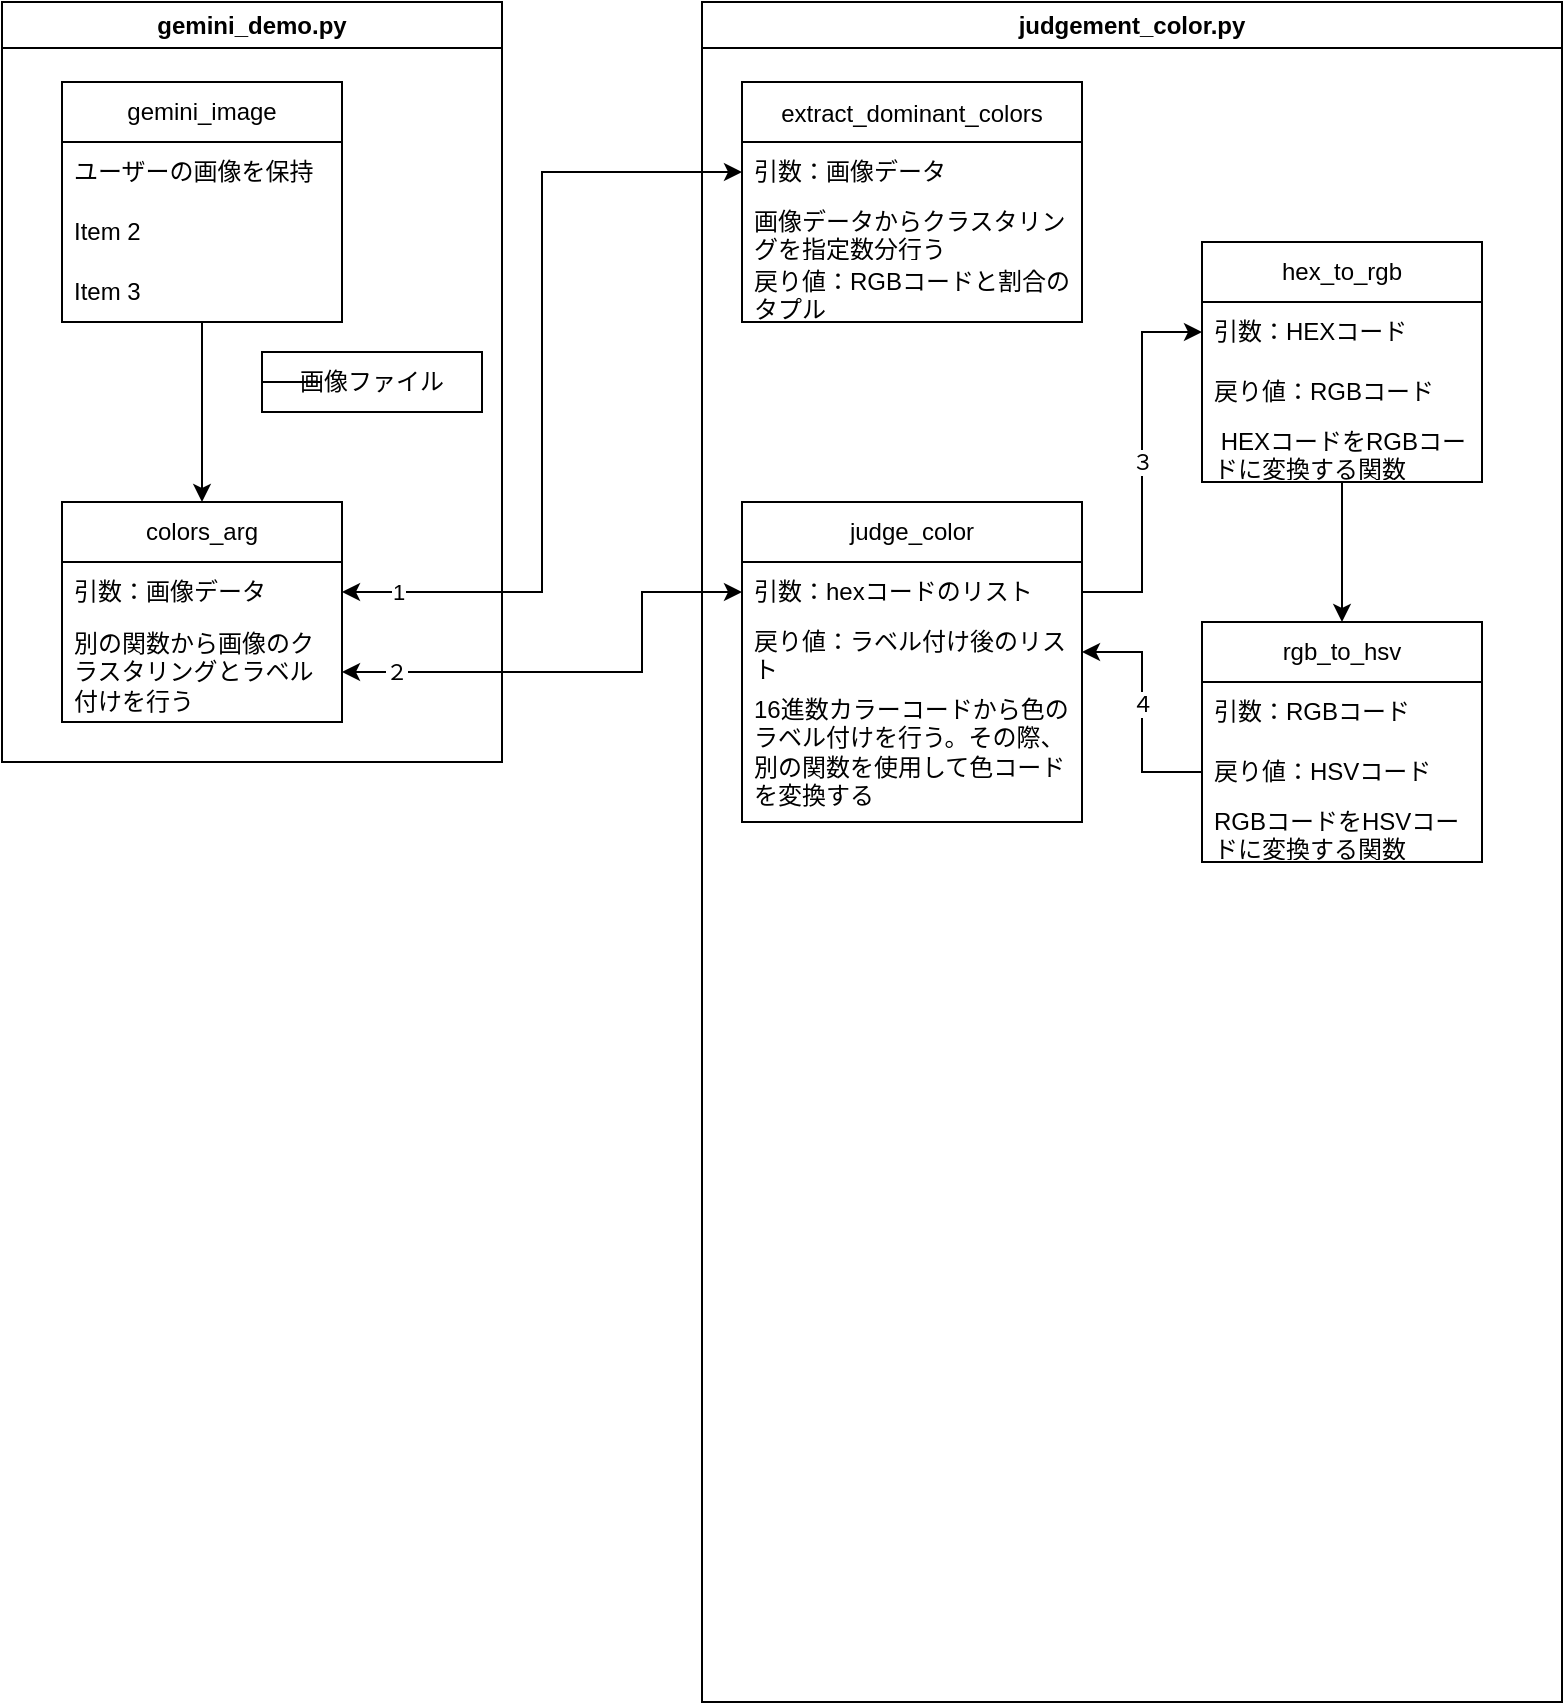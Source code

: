 <mxfile version="24.8.8">
  <diagram name="ページ1" id="Y-_UlZO6UUmabmpELJcl">
    <mxGraphModel dx="1113" dy="705" grid="1" gridSize="10" guides="1" tooltips="1" connect="1" arrows="1" fold="1" page="1" pageScale="1" pageWidth="827" pageHeight="1169" math="0" shadow="0">
      <root>
        <mxCell id="0" />
        <mxCell id="1" parent="0" />
        <mxCell id="2gydnytjF1V9bYnHniLV-10" value="gemini_demo.py" style="swimlane;whiteSpace=wrap;html=1;" vertex="1" parent="1">
          <mxGeometry x="20" y="60" width="250" height="380" as="geometry" />
        </mxCell>
        <mxCell id="2gydnytjF1V9bYnHniLV-16" style="edgeStyle=orthogonalEdgeStyle;rounded=0;orthogonalLoop=1;jettySize=auto;html=1;entryX=0.5;entryY=0;entryDx=0;entryDy=0;" edge="1" parent="2gydnytjF1V9bYnHniLV-10" source="2gydnytjF1V9bYnHniLV-6" target="2gydnytjF1V9bYnHniLV-12">
          <mxGeometry relative="1" as="geometry" />
        </mxCell>
        <mxCell id="2gydnytjF1V9bYnHniLV-6" value="gemini_image" style="swimlane;fontStyle=0;childLayout=stackLayout;horizontal=1;startSize=30;horizontalStack=0;resizeParent=1;resizeParentMax=0;resizeLast=0;collapsible=1;marginBottom=0;whiteSpace=wrap;html=1;" vertex="1" parent="2gydnytjF1V9bYnHniLV-10">
          <mxGeometry x="30" y="40" width="140" height="120" as="geometry" />
        </mxCell>
        <mxCell id="2gydnytjF1V9bYnHniLV-7" value="ユーザーの画像を保持" style="text;strokeColor=none;fillColor=none;align=left;verticalAlign=middle;spacingLeft=4;spacingRight=4;overflow=hidden;points=[[0,0.5],[1,0.5]];portConstraint=eastwest;rotatable=0;whiteSpace=wrap;html=1;" vertex="1" parent="2gydnytjF1V9bYnHniLV-6">
          <mxGeometry y="30" width="140" height="30" as="geometry" />
        </mxCell>
        <mxCell id="2gydnytjF1V9bYnHniLV-8" value="Item 2" style="text;strokeColor=none;fillColor=none;align=left;verticalAlign=middle;spacingLeft=4;spacingRight=4;overflow=hidden;points=[[0,0.5],[1,0.5]];portConstraint=eastwest;rotatable=0;whiteSpace=wrap;html=1;" vertex="1" parent="2gydnytjF1V9bYnHniLV-6">
          <mxGeometry y="60" width="140" height="30" as="geometry" />
        </mxCell>
        <mxCell id="2gydnytjF1V9bYnHniLV-9" value="Item 3" style="text;strokeColor=none;fillColor=none;align=left;verticalAlign=middle;spacingLeft=4;spacingRight=4;overflow=hidden;points=[[0,0.5],[1,0.5]];portConstraint=eastwest;rotatable=0;whiteSpace=wrap;html=1;" vertex="1" parent="2gydnytjF1V9bYnHniLV-6">
          <mxGeometry y="90" width="140" height="30" as="geometry" />
        </mxCell>
        <mxCell id="2gydnytjF1V9bYnHniLV-12" value="colors_arg" style="swimlane;fontStyle=0;childLayout=stackLayout;horizontal=1;startSize=30;horizontalStack=0;resizeParent=1;resizeParentMax=0;resizeLast=0;collapsible=1;marginBottom=0;whiteSpace=wrap;html=1;" vertex="1" parent="2gydnytjF1V9bYnHniLV-10">
          <mxGeometry x="30" y="250" width="140" height="110" as="geometry" />
        </mxCell>
        <mxCell id="2gydnytjF1V9bYnHniLV-13" value="引数：画像データ" style="text;strokeColor=none;fillColor=none;align=left;verticalAlign=middle;spacingLeft=4;spacingRight=4;overflow=hidden;points=[[0,0.5],[1,0.5]];portConstraint=eastwest;rotatable=0;whiteSpace=wrap;html=1;" vertex="1" parent="2gydnytjF1V9bYnHniLV-12">
          <mxGeometry y="30" width="140" height="30" as="geometry" />
        </mxCell>
        <mxCell id="2gydnytjF1V9bYnHniLV-14" value="別の関数から画像のクラスタリングとラベル付けを行う" style="text;strokeColor=none;fillColor=none;align=left;verticalAlign=middle;spacingLeft=4;spacingRight=4;overflow=hidden;points=[[0,0.5],[1,0.5]];portConstraint=eastwest;rotatable=0;whiteSpace=wrap;html=1;" vertex="1" parent="2gydnytjF1V9bYnHniLV-12">
          <mxGeometry y="60" width="140" height="50" as="geometry" />
        </mxCell>
        <mxCell id="2gydnytjF1V9bYnHniLV-18" value="画像ファイル" style="rounded=0;whiteSpace=wrap;html=1;" vertex="1" parent="2gydnytjF1V9bYnHniLV-10">
          <mxGeometry x="130" y="175" width="110" height="30" as="geometry" />
        </mxCell>
        <mxCell id="2gydnytjF1V9bYnHniLV-17" value="" style="endArrow=none;html=1;rounded=0;" edge="1" parent="1" target="2gydnytjF1V9bYnHniLV-18">
          <mxGeometry width="50" height="50" relative="1" as="geometry">
            <mxPoint x="180" y="250" as="sourcePoint" />
            <mxPoint x="200" y="250" as="targetPoint" />
          </mxGeometry>
        </mxCell>
        <mxCell id="2gydnytjF1V9bYnHniLV-19" value="judgement_color.py" style="swimlane;whiteSpace=wrap;html=1;" vertex="1" parent="1">
          <mxGeometry x="370" y="60" width="430" height="850" as="geometry" />
        </mxCell>
        <mxCell id="2gydnytjF1V9bYnHniLV-20" value="&lt;div style=&quot;line-height: 18px;&quot;&gt;extract_dominant_colors&lt;/div&gt;" style="swimlane;fontStyle=0;childLayout=stackLayout;horizontal=1;startSize=30;horizontalStack=0;resizeParent=1;resizeParentMax=0;resizeLast=0;collapsible=1;marginBottom=0;whiteSpace=wrap;html=1;" vertex="1" parent="2gydnytjF1V9bYnHniLV-19">
          <mxGeometry x="20" y="40" width="170" height="120" as="geometry" />
        </mxCell>
        <mxCell id="2gydnytjF1V9bYnHniLV-21" value="引数：画像データ" style="text;strokeColor=none;fillColor=none;align=left;verticalAlign=middle;spacingLeft=4;spacingRight=4;overflow=hidden;points=[[0,0.5],[1,0.5]];portConstraint=eastwest;rotatable=0;whiteSpace=wrap;html=1;" vertex="1" parent="2gydnytjF1V9bYnHniLV-20">
          <mxGeometry y="30" width="170" height="30" as="geometry" />
        </mxCell>
        <mxCell id="2gydnytjF1V9bYnHniLV-22" value="画像データからクラスタリングを指定数分行う" style="text;strokeColor=none;fillColor=none;align=left;verticalAlign=middle;spacingLeft=4;spacingRight=4;overflow=hidden;points=[[0,0.5],[1,0.5]];portConstraint=eastwest;rotatable=0;whiteSpace=wrap;html=1;" vertex="1" parent="2gydnytjF1V9bYnHniLV-20">
          <mxGeometry y="60" width="170" height="30" as="geometry" />
        </mxCell>
        <mxCell id="2gydnytjF1V9bYnHniLV-23" value="戻り値：RGBコードと割合のタプル" style="text;strokeColor=none;fillColor=none;align=left;verticalAlign=middle;spacingLeft=4;spacingRight=4;overflow=hidden;points=[[0,0.5],[1,0.5]];portConstraint=eastwest;rotatable=0;whiteSpace=wrap;html=1;" vertex="1" parent="2gydnytjF1V9bYnHniLV-20">
          <mxGeometry y="90" width="170" height="30" as="geometry" />
        </mxCell>
        <mxCell id="2gydnytjF1V9bYnHniLV-28" value="judge_color" style="swimlane;fontStyle=0;childLayout=stackLayout;horizontal=1;startSize=30;horizontalStack=0;resizeParent=1;resizeParentMax=0;resizeLast=0;collapsible=1;marginBottom=0;whiteSpace=wrap;html=1;" vertex="1" parent="2gydnytjF1V9bYnHniLV-19">
          <mxGeometry x="20" y="250" width="170" height="160" as="geometry" />
        </mxCell>
        <mxCell id="2gydnytjF1V9bYnHniLV-29" value="引数：hexコードのリスト" style="text;strokeColor=none;fillColor=none;align=left;verticalAlign=middle;spacingLeft=4;spacingRight=4;overflow=hidden;points=[[0,0.5],[1,0.5]];portConstraint=eastwest;rotatable=0;whiteSpace=wrap;html=1;" vertex="1" parent="2gydnytjF1V9bYnHniLV-28">
          <mxGeometry y="30" width="170" height="30" as="geometry" />
        </mxCell>
        <mxCell id="2gydnytjF1V9bYnHniLV-30" value="戻り値：ラベル付け後のリスト" style="text;strokeColor=none;fillColor=none;align=left;verticalAlign=middle;spacingLeft=4;spacingRight=4;overflow=hidden;points=[[0,0.5],[1,0.5]];portConstraint=eastwest;rotatable=0;whiteSpace=wrap;html=1;" vertex="1" parent="2gydnytjF1V9bYnHniLV-28">
          <mxGeometry y="60" width="170" height="30" as="geometry" />
        </mxCell>
        <mxCell id="2gydnytjF1V9bYnHniLV-31" value="16進数カラーコードから色のラベル付けを行う。その際、別の関数を使用して色コードを変換する" style="text;strokeColor=none;fillColor=none;align=left;verticalAlign=middle;spacingLeft=4;spacingRight=4;overflow=hidden;points=[[0,0.5],[1,0.5]];portConstraint=eastwest;rotatable=0;whiteSpace=wrap;html=1;" vertex="1" parent="2gydnytjF1V9bYnHniLV-28">
          <mxGeometry y="90" width="170" height="70" as="geometry" />
        </mxCell>
        <mxCell id="2gydnytjF1V9bYnHniLV-45" style="edgeStyle=orthogonalEdgeStyle;rounded=0;orthogonalLoop=1;jettySize=auto;html=1;entryX=0.5;entryY=0;entryDx=0;entryDy=0;" edge="1" parent="2gydnytjF1V9bYnHniLV-19" source="2gydnytjF1V9bYnHniLV-36" target="2gydnytjF1V9bYnHniLV-40">
          <mxGeometry relative="1" as="geometry" />
        </mxCell>
        <mxCell id="2gydnytjF1V9bYnHniLV-36" value="hex_to_rgb" style="swimlane;fontStyle=0;childLayout=stackLayout;horizontal=1;startSize=30;horizontalStack=0;resizeParent=1;resizeParentMax=0;resizeLast=0;collapsible=1;marginBottom=0;whiteSpace=wrap;html=1;" vertex="1" parent="2gydnytjF1V9bYnHniLV-19">
          <mxGeometry x="250" y="120" width="140" height="120" as="geometry" />
        </mxCell>
        <mxCell id="2gydnytjF1V9bYnHniLV-37" value="引数：HEXコード" style="text;strokeColor=none;fillColor=none;align=left;verticalAlign=middle;spacingLeft=4;spacingRight=4;overflow=hidden;points=[[0,0.5],[1,0.5]];portConstraint=eastwest;rotatable=0;whiteSpace=wrap;html=1;" vertex="1" parent="2gydnytjF1V9bYnHniLV-36">
          <mxGeometry y="30" width="140" height="30" as="geometry" />
        </mxCell>
        <mxCell id="2gydnytjF1V9bYnHniLV-38" value="戻り値：RGBコード" style="text;strokeColor=none;fillColor=none;align=left;verticalAlign=middle;spacingLeft=4;spacingRight=4;overflow=hidden;points=[[0,0.5],[1,0.5]];portConstraint=eastwest;rotatable=0;whiteSpace=wrap;html=1;" vertex="1" parent="2gydnytjF1V9bYnHniLV-36">
          <mxGeometry y="60" width="140" height="30" as="geometry" />
        </mxCell>
        <mxCell id="2gydnytjF1V9bYnHniLV-39" value="&amp;nbsp;HEXコードをRGBコードに変換する関数" style="text;strokeColor=none;fillColor=none;align=left;verticalAlign=middle;spacingLeft=4;spacingRight=4;overflow=hidden;points=[[0,0.5],[1,0.5]];portConstraint=eastwest;rotatable=0;whiteSpace=wrap;html=1;" vertex="1" parent="2gydnytjF1V9bYnHniLV-36">
          <mxGeometry y="90" width="140" height="30" as="geometry" />
        </mxCell>
        <mxCell id="2gydnytjF1V9bYnHniLV-40" value="rgb_to_hsv" style="swimlane;fontStyle=0;childLayout=stackLayout;horizontal=1;startSize=30;horizontalStack=0;resizeParent=1;resizeParentMax=0;resizeLast=0;collapsible=1;marginBottom=0;whiteSpace=wrap;html=1;" vertex="1" parent="2gydnytjF1V9bYnHniLV-19">
          <mxGeometry x="250" y="310" width="140" height="120" as="geometry" />
        </mxCell>
        <mxCell id="2gydnytjF1V9bYnHniLV-41" value="引数：RGBコード" style="text;strokeColor=none;fillColor=none;align=left;verticalAlign=middle;spacingLeft=4;spacingRight=4;overflow=hidden;points=[[0,0.5],[1,0.5]];portConstraint=eastwest;rotatable=0;whiteSpace=wrap;html=1;" vertex="1" parent="2gydnytjF1V9bYnHniLV-40">
          <mxGeometry y="30" width="140" height="30" as="geometry" />
        </mxCell>
        <mxCell id="2gydnytjF1V9bYnHniLV-42" value="戻り値：HSVコード" style="text;strokeColor=none;fillColor=none;align=left;verticalAlign=middle;spacingLeft=4;spacingRight=4;overflow=hidden;points=[[0,0.5],[1,0.5]];portConstraint=eastwest;rotatable=0;whiteSpace=wrap;html=1;" vertex="1" parent="2gydnytjF1V9bYnHniLV-40">
          <mxGeometry y="60" width="140" height="30" as="geometry" />
        </mxCell>
        <mxCell id="2gydnytjF1V9bYnHniLV-43" value="RGBコードをHSVコードに変換する関数" style="text;strokeColor=none;fillColor=none;align=left;verticalAlign=middle;spacingLeft=4;spacingRight=4;overflow=hidden;points=[[0,0.5],[1,0.5]];portConstraint=eastwest;rotatable=0;whiteSpace=wrap;html=1;" vertex="1" parent="2gydnytjF1V9bYnHniLV-40">
          <mxGeometry y="90" width="140" height="30" as="geometry" />
        </mxCell>
        <mxCell id="2gydnytjF1V9bYnHniLV-44" value="３" style="edgeStyle=orthogonalEdgeStyle;rounded=0;orthogonalLoop=1;jettySize=auto;html=1;entryX=0;entryY=0.5;entryDx=0;entryDy=0;" edge="1" parent="2gydnytjF1V9bYnHniLV-19" source="2gydnytjF1V9bYnHniLV-29" target="2gydnytjF1V9bYnHniLV-37">
          <mxGeometry relative="1" as="geometry" />
        </mxCell>
        <mxCell id="2gydnytjF1V9bYnHniLV-46" style="edgeStyle=orthogonalEdgeStyle;rounded=0;orthogonalLoop=1;jettySize=auto;html=1;entryX=1;entryY=0.5;entryDx=0;entryDy=0;" edge="1" parent="2gydnytjF1V9bYnHniLV-19" source="2gydnytjF1V9bYnHniLV-42" target="2gydnytjF1V9bYnHniLV-30">
          <mxGeometry relative="1" as="geometry" />
        </mxCell>
        <mxCell id="2gydnytjF1V9bYnHniLV-47" value="４" style="edgeLabel;html=1;align=center;verticalAlign=middle;resizable=0;points=[];" vertex="1" connectable="0" parent="2gydnytjF1V9bYnHniLV-46">
          <mxGeometry x="0.076" relative="1" as="geometry">
            <mxPoint as="offset" />
          </mxGeometry>
        </mxCell>
        <mxCell id="2gydnytjF1V9bYnHniLV-24" style="edgeStyle=orthogonalEdgeStyle;rounded=0;orthogonalLoop=1;jettySize=auto;html=1;entryX=0;entryY=0.5;entryDx=0;entryDy=0;startArrow=classic;startFill=1;" edge="1" parent="1" source="2gydnytjF1V9bYnHniLV-13" target="2gydnytjF1V9bYnHniLV-21">
          <mxGeometry relative="1" as="geometry" />
        </mxCell>
        <mxCell id="2gydnytjF1V9bYnHniLV-26" value="1" style="edgeLabel;html=1;align=center;verticalAlign=middle;resizable=0;points=[];" vertex="1" connectable="0" parent="2gydnytjF1V9bYnHniLV-24">
          <mxGeometry x="-0.805" y="-3" relative="1" as="geometry">
            <mxPoint x="-12" y="-3" as="offset" />
          </mxGeometry>
        </mxCell>
        <mxCell id="2gydnytjF1V9bYnHniLV-34" value="" style="endArrow=classic;startArrow=classic;html=1;rounded=0;exitX=1;exitY=0.5;exitDx=0;exitDy=0;entryX=0;entryY=0.5;entryDx=0;entryDy=0;" edge="1" parent="1" source="2gydnytjF1V9bYnHniLV-14" target="2gydnytjF1V9bYnHniLV-29">
          <mxGeometry width="50" height="50" relative="1" as="geometry">
            <mxPoint x="390" y="400" as="sourcePoint" />
            <mxPoint x="440" y="350" as="targetPoint" />
            <Array as="points">
              <mxPoint x="340" y="395" />
              <mxPoint x="340" y="355" />
            </Array>
          </mxGeometry>
        </mxCell>
        <mxCell id="2gydnytjF1V9bYnHniLV-35" value="２" style="edgeLabel;html=1;align=center;verticalAlign=middle;resizable=0;points=[];" vertex="1" connectable="0" parent="2gydnytjF1V9bYnHniLV-34">
          <mxGeometry x="-0.775" relative="1" as="geometry">
            <mxPoint as="offset" />
          </mxGeometry>
        </mxCell>
      </root>
    </mxGraphModel>
  </diagram>
</mxfile>
